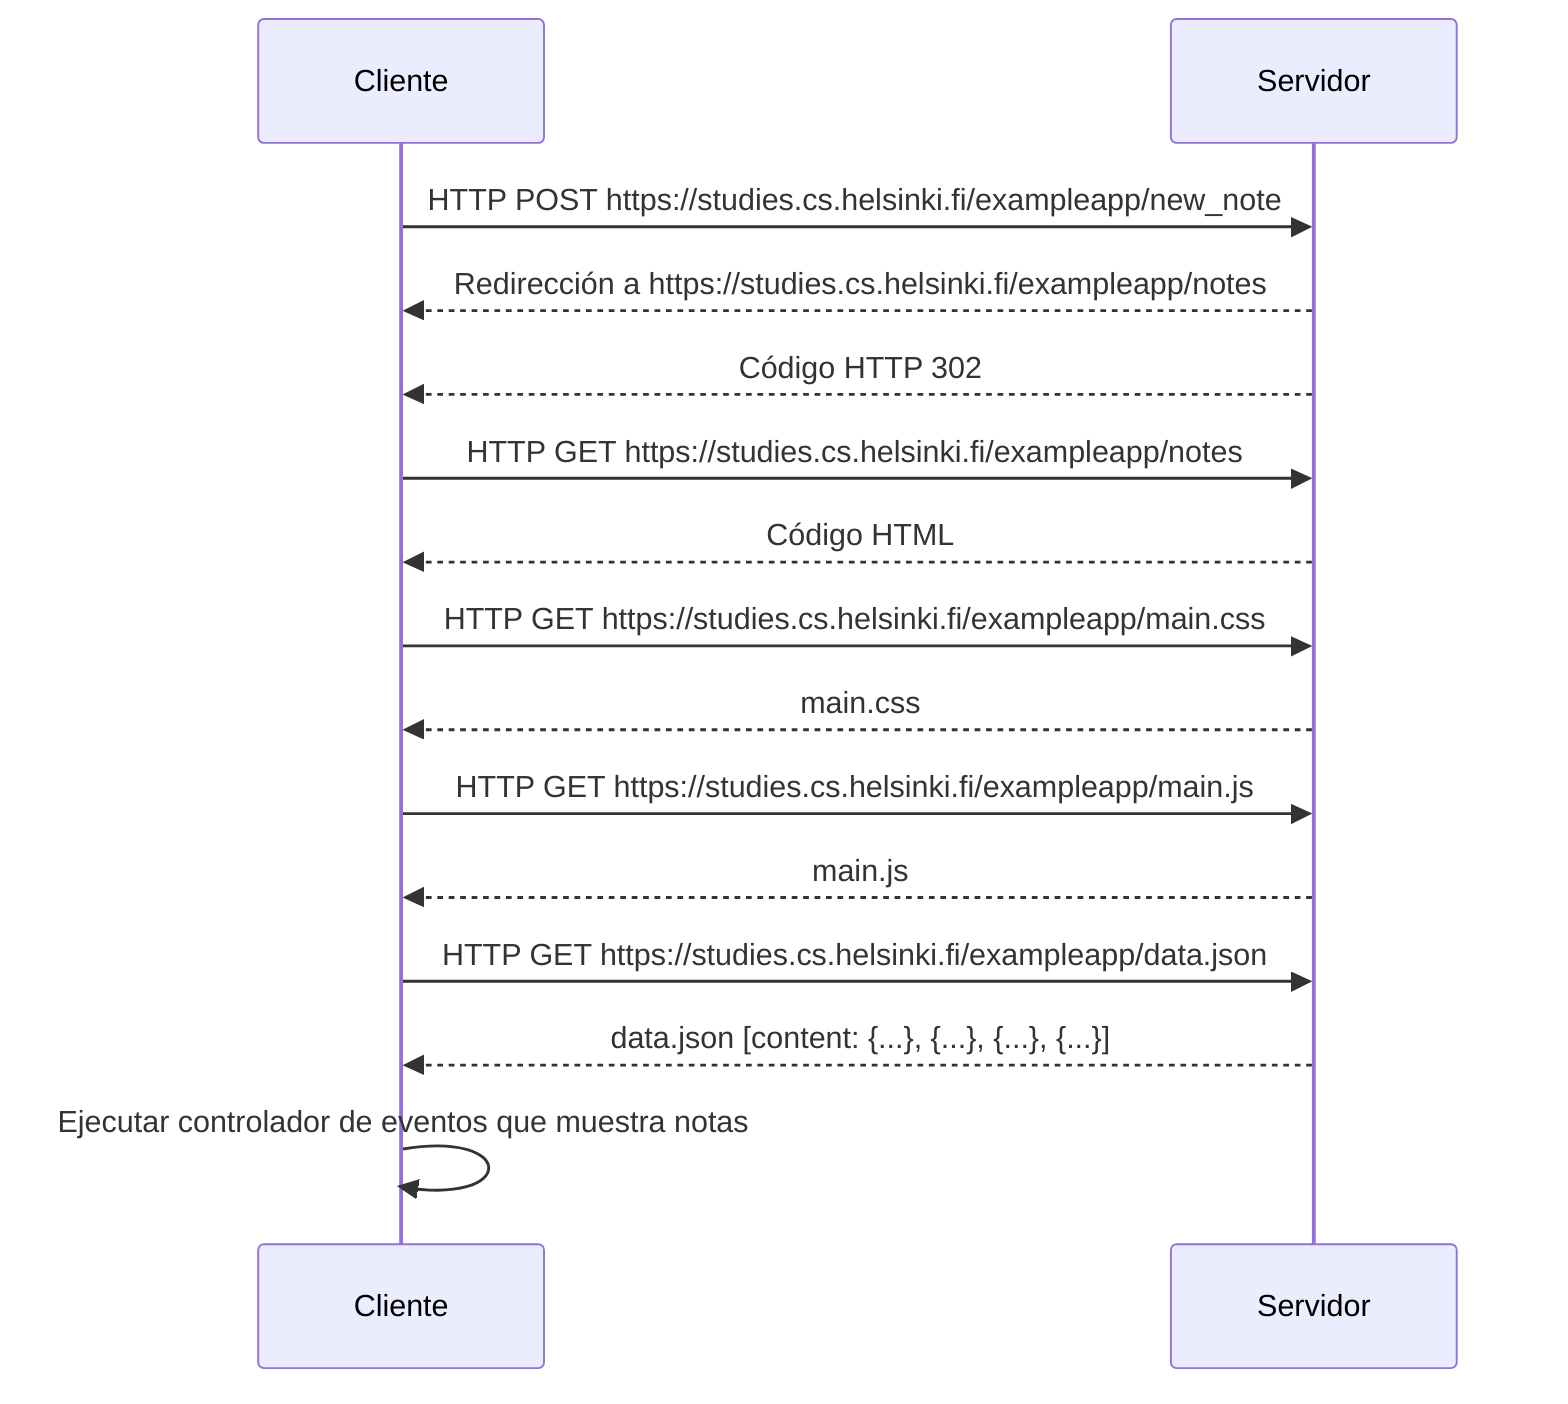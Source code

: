 sequenceDiagram
    participant Cliente
    participant Servidor

    Cliente->>Servidor: HTTP POST https://studies.cs.helsinki.fi/exampleapp/new_note
    Servidor-->>Cliente: Redirección a https://studies.cs.helsinki.fi/exampleapp/notes
    Servidor-->>Cliente: Código HTTP 302

    Cliente->>Servidor: HTTP GET https://studies.cs.helsinki.fi/exampleapp/notes
    Servidor-->>Cliente: Código HTML

    Cliente->>Servidor: HTTP GET https://studies.cs.helsinki.fi/exampleapp/main.css
    Servidor-->>Cliente: main.css

    Cliente->>Servidor: HTTP GET https://studies.cs.helsinki.fi/exampleapp/main.js
    Servidor-->>Cliente: main.js

    Cliente->>Servidor: HTTP GET https://studies.cs.helsinki.fi/exampleapp/data.json
    Servidor-->>Cliente: data.json [content: {...}, {...}, {...}, {...}]

    Cliente->>Cliente: Ejecutar controlador de eventos que muestra notas